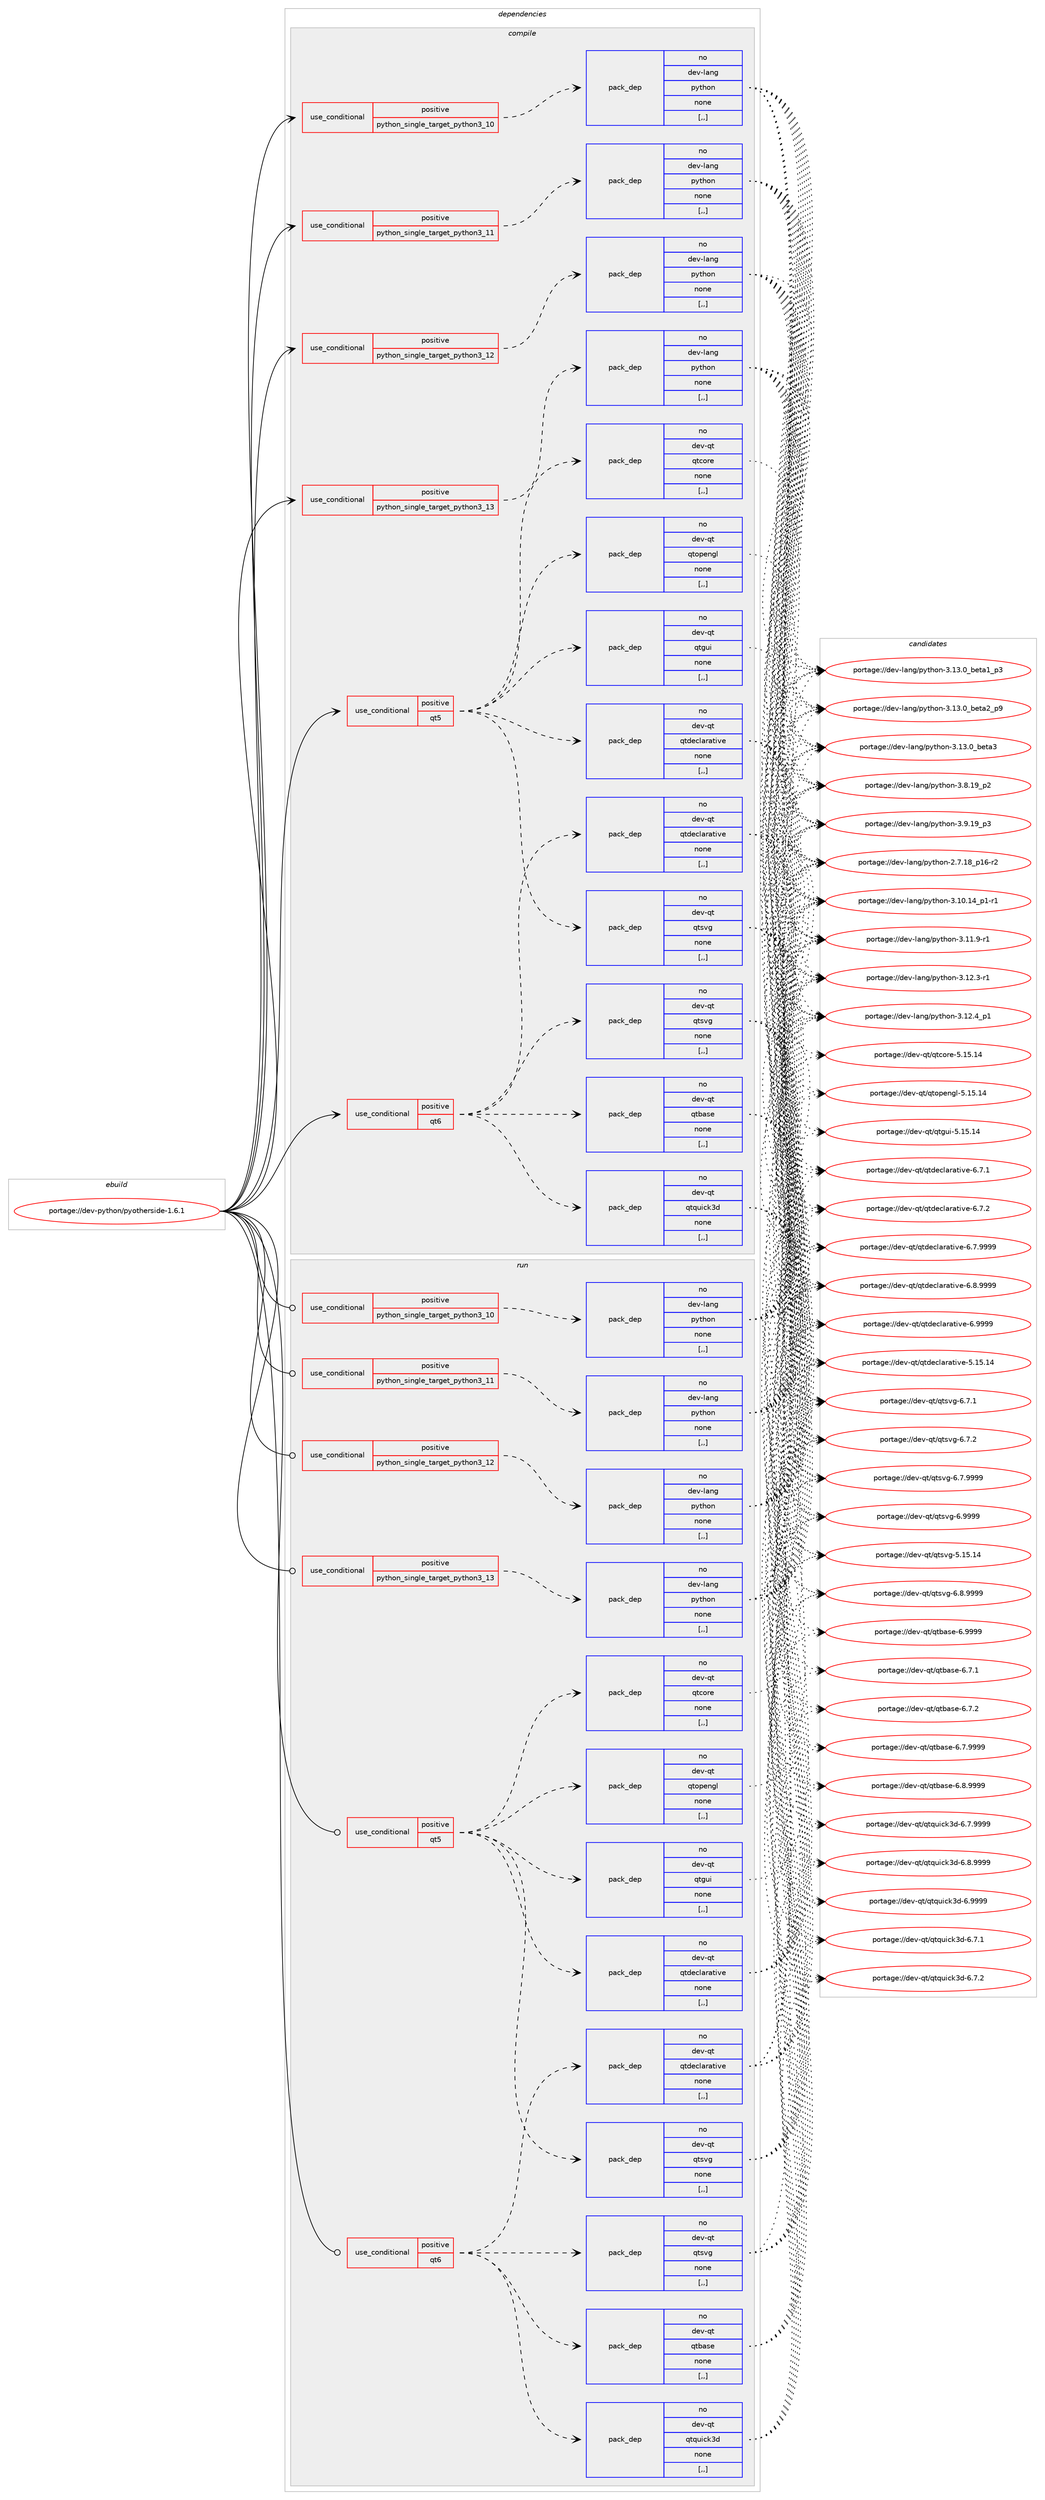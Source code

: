 digraph prolog {

# *************
# Graph options
# *************

newrank=true;
concentrate=true;
compound=true;
graph [rankdir=LR,fontname=Helvetica,fontsize=10,ranksep=1.5];#, ranksep=2.5, nodesep=0.2];
edge  [arrowhead=vee];
node  [fontname=Helvetica,fontsize=10];

# **********
# The ebuild
# **********

subgraph cluster_leftcol {
color=gray;
rank=same;
label=<<i>ebuild</i>>;
id [label="portage://dev-python/pyotherside-1.6.1", color=red, width=4, href="../dev-python/pyotherside-1.6.1.svg"];
}

# ****************
# The dependencies
# ****************

subgraph cluster_midcol {
color=gray;
label=<<i>dependencies</i>>;
subgraph cluster_compile {
fillcolor="#eeeeee";
style=filled;
label=<<i>compile</i>>;
subgraph cond36116 {
dependency153622 [label=<<TABLE BORDER="0" CELLBORDER="1" CELLSPACING="0" CELLPADDING="4"><TR><TD ROWSPAN="3" CELLPADDING="10">use_conditional</TD></TR><TR><TD>positive</TD></TR><TR><TD>python_single_target_python3_10</TD></TR></TABLE>>, shape=none, color=red];
subgraph pack116285 {
dependency153623 [label=<<TABLE BORDER="0" CELLBORDER="1" CELLSPACING="0" CELLPADDING="4" WIDTH="220"><TR><TD ROWSPAN="6" CELLPADDING="30">pack_dep</TD></TR><TR><TD WIDTH="110">no</TD></TR><TR><TD>dev-lang</TD></TR><TR><TD>python</TD></TR><TR><TD>none</TD></TR><TR><TD>[,,]</TD></TR></TABLE>>, shape=none, color=blue];
}
dependency153622:e -> dependency153623:w [weight=20,style="dashed",arrowhead="vee"];
}
id:e -> dependency153622:w [weight=20,style="solid",arrowhead="vee"];
subgraph cond36117 {
dependency153624 [label=<<TABLE BORDER="0" CELLBORDER="1" CELLSPACING="0" CELLPADDING="4"><TR><TD ROWSPAN="3" CELLPADDING="10">use_conditional</TD></TR><TR><TD>positive</TD></TR><TR><TD>python_single_target_python3_11</TD></TR></TABLE>>, shape=none, color=red];
subgraph pack116286 {
dependency153625 [label=<<TABLE BORDER="0" CELLBORDER="1" CELLSPACING="0" CELLPADDING="4" WIDTH="220"><TR><TD ROWSPAN="6" CELLPADDING="30">pack_dep</TD></TR><TR><TD WIDTH="110">no</TD></TR><TR><TD>dev-lang</TD></TR><TR><TD>python</TD></TR><TR><TD>none</TD></TR><TR><TD>[,,]</TD></TR></TABLE>>, shape=none, color=blue];
}
dependency153624:e -> dependency153625:w [weight=20,style="dashed",arrowhead="vee"];
}
id:e -> dependency153624:w [weight=20,style="solid",arrowhead="vee"];
subgraph cond36118 {
dependency153626 [label=<<TABLE BORDER="0" CELLBORDER="1" CELLSPACING="0" CELLPADDING="4"><TR><TD ROWSPAN="3" CELLPADDING="10">use_conditional</TD></TR><TR><TD>positive</TD></TR><TR><TD>python_single_target_python3_12</TD></TR></TABLE>>, shape=none, color=red];
subgraph pack116287 {
dependency153627 [label=<<TABLE BORDER="0" CELLBORDER="1" CELLSPACING="0" CELLPADDING="4" WIDTH="220"><TR><TD ROWSPAN="6" CELLPADDING="30">pack_dep</TD></TR><TR><TD WIDTH="110">no</TD></TR><TR><TD>dev-lang</TD></TR><TR><TD>python</TD></TR><TR><TD>none</TD></TR><TR><TD>[,,]</TD></TR></TABLE>>, shape=none, color=blue];
}
dependency153626:e -> dependency153627:w [weight=20,style="dashed",arrowhead="vee"];
}
id:e -> dependency153626:w [weight=20,style="solid",arrowhead="vee"];
subgraph cond36119 {
dependency153628 [label=<<TABLE BORDER="0" CELLBORDER="1" CELLSPACING="0" CELLPADDING="4"><TR><TD ROWSPAN="3" CELLPADDING="10">use_conditional</TD></TR><TR><TD>positive</TD></TR><TR><TD>python_single_target_python3_13</TD></TR></TABLE>>, shape=none, color=red];
subgraph pack116288 {
dependency153629 [label=<<TABLE BORDER="0" CELLBORDER="1" CELLSPACING="0" CELLPADDING="4" WIDTH="220"><TR><TD ROWSPAN="6" CELLPADDING="30">pack_dep</TD></TR><TR><TD WIDTH="110">no</TD></TR><TR><TD>dev-lang</TD></TR><TR><TD>python</TD></TR><TR><TD>none</TD></TR><TR><TD>[,,]</TD></TR></TABLE>>, shape=none, color=blue];
}
dependency153628:e -> dependency153629:w [weight=20,style="dashed",arrowhead="vee"];
}
id:e -> dependency153628:w [weight=20,style="solid",arrowhead="vee"];
subgraph cond36120 {
dependency153630 [label=<<TABLE BORDER="0" CELLBORDER="1" CELLSPACING="0" CELLPADDING="4"><TR><TD ROWSPAN="3" CELLPADDING="10">use_conditional</TD></TR><TR><TD>positive</TD></TR><TR><TD>qt5</TD></TR></TABLE>>, shape=none, color=red];
subgraph pack116289 {
dependency153631 [label=<<TABLE BORDER="0" CELLBORDER="1" CELLSPACING="0" CELLPADDING="4" WIDTH="220"><TR><TD ROWSPAN="6" CELLPADDING="30">pack_dep</TD></TR><TR><TD WIDTH="110">no</TD></TR><TR><TD>dev-qt</TD></TR><TR><TD>qtcore</TD></TR><TR><TD>none</TD></TR><TR><TD>[,,]</TD></TR></TABLE>>, shape=none, color=blue];
}
dependency153630:e -> dependency153631:w [weight=20,style="dashed",arrowhead="vee"];
subgraph pack116290 {
dependency153632 [label=<<TABLE BORDER="0" CELLBORDER="1" CELLSPACING="0" CELLPADDING="4" WIDTH="220"><TR><TD ROWSPAN="6" CELLPADDING="30">pack_dep</TD></TR><TR><TD WIDTH="110">no</TD></TR><TR><TD>dev-qt</TD></TR><TR><TD>qtdeclarative</TD></TR><TR><TD>none</TD></TR><TR><TD>[,,]</TD></TR></TABLE>>, shape=none, color=blue];
}
dependency153630:e -> dependency153632:w [weight=20,style="dashed",arrowhead="vee"];
subgraph pack116291 {
dependency153633 [label=<<TABLE BORDER="0" CELLBORDER="1" CELLSPACING="0" CELLPADDING="4" WIDTH="220"><TR><TD ROWSPAN="6" CELLPADDING="30">pack_dep</TD></TR><TR><TD WIDTH="110">no</TD></TR><TR><TD>dev-qt</TD></TR><TR><TD>qtgui</TD></TR><TR><TD>none</TD></TR><TR><TD>[,,]</TD></TR></TABLE>>, shape=none, color=blue];
}
dependency153630:e -> dependency153633:w [weight=20,style="dashed",arrowhead="vee"];
subgraph pack116292 {
dependency153634 [label=<<TABLE BORDER="0" CELLBORDER="1" CELLSPACING="0" CELLPADDING="4" WIDTH="220"><TR><TD ROWSPAN="6" CELLPADDING="30">pack_dep</TD></TR><TR><TD WIDTH="110">no</TD></TR><TR><TD>dev-qt</TD></TR><TR><TD>qtopengl</TD></TR><TR><TD>none</TD></TR><TR><TD>[,,]</TD></TR></TABLE>>, shape=none, color=blue];
}
dependency153630:e -> dependency153634:w [weight=20,style="dashed",arrowhead="vee"];
subgraph pack116293 {
dependency153635 [label=<<TABLE BORDER="0" CELLBORDER="1" CELLSPACING="0" CELLPADDING="4" WIDTH="220"><TR><TD ROWSPAN="6" CELLPADDING="30">pack_dep</TD></TR><TR><TD WIDTH="110">no</TD></TR><TR><TD>dev-qt</TD></TR><TR><TD>qtsvg</TD></TR><TR><TD>none</TD></TR><TR><TD>[,,]</TD></TR></TABLE>>, shape=none, color=blue];
}
dependency153630:e -> dependency153635:w [weight=20,style="dashed",arrowhead="vee"];
}
id:e -> dependency153630:w [weight=20,style="solid",arrowhead="vee"];
subgraph cond36121 {
dependency153636 [label=<<TABLE BORDER="0" CELLBORDER="1" CELLSPACING="0" CELLPADDING="4"><TR><TD ROWSPAN="3" CELLPADDING="10">use_conditional</TD></TR><TR><TD>positive</TD></TR><TR><TD>qt6</TD></TR></TABLE>>, shape=none, color=red];
subgraph pack116294 {
dependency153637 [label=<<TABLE BORDER="0" CELLBORDER="1" CELLSPACING="0" CELLPADDING="4" WIDTH="220"><TR><TD ROWSPAN="6" CELLPADDING="30">pack_dep</TD></TR><TR><TD WIDTH="110">no</TD></TR><TR><TD>dev-qt</TD></TR><TR><TD>qtbase</TD></TR><TR><TD>none</TD></TR><TR><TD>[,,]</TD></TR></TABLE>>, shape=none, color=blue];
}
dependency153636:e -> dependency153637:w [weight=20,style="dashed",arrowhead="vee"];
subgraph pack116295 {
dependency153638 [label=<<TABLE BORDER="0" CELLBORDER="1" CELLSPACING="0" CELLPADDING="4" WIDTH="220"><TR><TD ROWSPAN="6" CELLPADDING="30">pack_dep</TD></TR><TR><TD WIDTH="110">no</TD></TR><TR><TD>dev-qt</TD></TR><TR><TD>qtdeclarative</TD></TR><TR><TD>none</TD></TR><TR><TD>[,,]</TD></TR></TABLE>>, shape=none, color=blue];
}
dependency153636:e -> dependency153638:w [weight=20,style="dashed",arrowhead="vee"];
subgraph pack116296 {
dependency153639 [label=<<TABLE BORDER="0" CELLBORDER="1" CELLSPACING="0" CELLPADDING="4" WIDTH="220"><TR><TD ROWSPAN="6" CELLPADDING="30">pack_dep</TD></TR><TR><TD WIDTH="110">no</TD></TR><TR><TD>dev-qt</TD></TR><TR><TD>qtquick3d</TD></TR><TR><TD>none</TD></TR><TR><TD>[,,]</TD></TR></TABLE>>, shape=none, color=blue];
}
dependency153636:e -> dependency153639:w [weight=20,style="dashed",arrowhead="vee"];
subgraph pack116297 {
dependency153640 [label=<<TABLE BORDER="0" CELLBORDER="1" CELLSPACING="0" CELLPADDING="4" WIDTH="220"><TR><TD ROWSPAN="6" CELLPADDING="30">pack_dep</TD></TR><TR><TD WIDTH="110">no</TD></TR><TR><TD>dev-qt</TD></TR><TR><TD>qtsvg</TD></TR><TR><TD>none</TD></TR><TR><TD>[,,]</TD></TR></TABLE>>, shape=none, color=blue];
}
dependency153636:e -> dependency153640:w [weight=20,style="dashed",arrowhead="vee"];
}
id:e -> dependency153636:w [weight=20,style="solid",arrowhead="vee"];
}
subgraph cluster_compileandrun {
fillcolor="#eeeeee";
style=filled;
label=<<i>compile and run</i>>;
}
subgraph cluster_run {
fillcolor="#eeeeee";
style=filled;
label=<<i>run</i>>;
subgraph cond36122 {
dependency153641 [label=<<TABLE BORDER="0" CELLBORDER="1" CELLSPACING="0" CELLPADDING="4"><TR><TD ROWSPAN="3" CELLPADDING="10">use_conditional</TD></TR><TR><TD>positive</TD></TR><TR><TD>python_single_target_python3_10</TD></TR></TABLE>>, shape=none, color=red];
subgraph pack116298 {
dependency153642 [label=<<TABLE BORDER="0" CELLBORDER="1" CELLSPACING="0" CELLPADDING="4" WIDTH="220"><TR><TD ROWSPAN="6" CELLPADDING="30">pack_dep</TD></TR><TR><TD WIDTH="110">no</TD></TR><TR><TD>dev-lang</TD></TR><TR><TD>python</TD></TR><TR><TD>none</TD></TR><TR><TD>[,,]</TD></TR></TABLE>>, shape=none, color=blue];
}
dependency153641:e -> dependency153642:w [weight=20,style="dashed",arrowhead="vee"];
}
id:e -> dependency153641:w [weight=20,style="solid",arrowhead="odot"];
subgraph cond36123 {
dependency153643 [label=<<TABLE BORDER="0" CELLBORDER="1" CELLSPACING="0" CELLPADDING="4"><TR><TD ROWSPAN="3" CELLPADDING="10">use_conditional</TD></TR><TR><TD>positive</TD></TR><TR><TD>python_single_target_python3_11</TD></TR></TABLE>>, shape=none, color=red];
subgraph pack116299 {
dependency153644 [label=<<TABLE BORDER="0" CELLBORDER="1" CELLSPACING="0" CELLPADDING="4" WIDTH="220"><TR><TD ROWSPAN="6" CELLPADDING="30">pack_dep</TD></TR><TR><TD WIDTH="110">no</TD></TR><TR><TD>dev-lang</TD></TR><TR><TD>python</TD></TR><TR><TD>none</TD></TR><TR><TD>[,,]</TD></TR></TABLE>>, shape=none, color=blue];
}
dependency153643:e -> dependency153644:w [weight=20,style="dashed",arrowhead="vee"];
}
id:e -> dependency153643:w [weight=20,style="solid",arrowhead="odot"];
subgraph cond36124 {
dependency153645 [label=<<TABLE BORDER="0" CELLBORDER="1" CELLSPACING="0" CELLPADDING="4"><TR><TD ROWSPAN="3" CELLPADDING="10">use_conditional</TD></TR><TR><TD>positive</TD></TR><TR><TD>python_single_target_python3_12</TD></TR></TABLE>>, shape=none, color=red];
subgraph pack116300 {
dependency153646 [label=<<TABLE BORDER="0" CELLBORDER="1" CELLSPACING="0" CELLPADDING="4" WIDTH="220"><TR><TD ROWSPAN="6" CELLPADDING="30">pack_dep</TD></TR><TR><TD WIDTH="110">no</TD></TR><TR><TD>dev-lang</TD></TR><TR><TD>python</TD></TR><TR><TD>none</TD></TR><TR><TD>[,,]</TD></TR></TABLE>>, shape=none, color=blue];
}
dependency153645:e -> dependency153646:w [weight=20,style="dashed",arrowhead="vee"];
}
id:e -> dependency153645:w [weight=20,style="solid",arrowhead="odot"];
subgraph cond36125 {
dependency153647 [label=<<TABLE BORDER="0" CELLBORDER="1" CELLSPACING="0" CELLPADDING="4"><TR><TD ROWSPAN="3" CELLPADDING="10">use_conditional</TD></TR><TR><TD>positive</TD></TR><TR><TD>python_single_target_python3_13</TD></TR></TABLE>>, shape=none, color=red];
subgraph pack116301 {
dependency153648 [label=<<TABLE BORDER="0" CELLBORDER="1" CELLSPACING="0" CELLPADDING="4" WIDTH="220"><TR><TD ROWSPAN="6" CELLPADDING="30">pack_dep</TD></TR><TR><TD WIDTH="110">no</TD></TR><TR><TD>dev-lang</TD></TR><TR><TD>python</TD></TR><TR><TD>none</TD></TR><TR><TD>[,,]</TD></TR></TABLE>>, shape=none, color=blue];
}
dependency153647:e -> dependency153648:w [weight=20,style="dashed",arrowhead="vee"];
}
id:e -> dependency153647:w [weight=20,style="solid",arrowhead="odot"];
subgraph cond36126 {
dependency153649 [label=<<TABLE BORDER="0" CELLBORDER="1" CELLSPACING="0" CELLPADDING="4"><TR><TD ROWSPAN="3" CELLPADDING="10">use_conditional</TD></TR><TR><TD>positive</TD></TR><TR><TD>qt5</TD></TR></TABLE>>, shape=none, color=red];
subgraph pack116302 {
dependency153650 [label=<<TABLE BORDER="0" CELLBORDER="1" CELLSPACING="0" CELLPADDING="4" WIDTH="220"><TR><TD ROWSPAN="6" CELLPADDING="30">pack_dep</TD></TR><TR><TD WIDTH="110">no</TD></TR><TR><TD>dev-qt</TD></TR><TR><TD>qtcore</TD></TR><TR><TD>none</TD></TR><TR><TD>[,,]</TD></TR></TABLE>>, shape=none, color=blue];
}
dependency153649:e -> dependency153650:w [weight=20,style="dashed",arrowhead="vee"];
subgraph pack116303 {
dependency153651 [label=<<TABLE BORDER="0" CELLBORDER="1" CELLSPACING="0" CELLPADDING="4" WIDTH="220"><TR><TD ROWSPAN="6" CELLPADDING="30">pack_dep</TD></TR><TR><TD WIDTH="110">no</TD></TR><TR><TD>dev-qt</TD></TR><TR><TD>qtdeclarative</TD></TR><TR><TD>none</TD></TR><TR><TD>[,,]</TD></TR></TABLE>>, shape=none, color=blue];
}
dependency153649:e -> dependency153651:w [weight=20,style="dashed",arrowhead="vee"];
subgraph pack116304 {
dependency153652 [label=<<TABLE BORDER="0" CELLBORDER="1" CELLSPACING="0" CELLPADDING="4" WIDTH="220"><TR><TD ROWSPAN="6" CELLPADDING="30">pack_dep</TD></TR><TR><TD WIDTH="110">no</TD></TR><TR><TD>dev-qt</TD></TR><TR><TD>qtgui</TD></TR><TR><TD>none</TD></TR><TR><TD>[,,]</TD></TR></TABLE>>, shape=none, color=blue];
}
dependency153649:e -> dependency153652:w [weight=20,style="dashed",arrowhead="vee"];
subgraph pack116305 {
dependency153653 [label=<<TABLE BORDER="0" CELLBORDER="1" CELLSPACING="0" CELLPADDING="4" WIDTH="220"><TR><TD ROWSPAN="6" CELLPADDING="30">pack_dep</TD></TR><TR><TD WIDTH="110">no</TD></TR><TR><TD>dev-qt</TD></TR><TR><TD>qtopengl</TD></TR><TR><TD>none</TD></TR><TR><TD>[,,]</TD></TR></TABLE>>, shape=none, color=blue];
}
dependency153649:e -> dependency153653:w [weight=20,style="dashed",arrowhead="vee"];
subgraph pack116306 {
dependency153654 [label=<<TABLE BORDER="0" CELLBORDER="1" CELLSPACING="0" CELLPADDING="4" WIDTH="220"><TR><TD ROWSPAN="6" CELLPADDING="30">pack_dep</TD></TR><TR><TD WIDTH="110">no</TD></TR><TR><TD>dev-qt</TD></TR><TR><TD>qtsvg</TD></TR><TR><TD>none</TD></TR><TR><TD>[,,]</TD></TR></TABLE>>, shape=none, color=blue];
}
dependency153649:e -> dependency153654:w [weight=20,style="dashed",arrowhead="vee"];
}
id:e -> dependency153649:w [weight=20,style="solid",arrowhead="odot"];
subgraph cond36127 {
dependency153655 [label=<<TABLE BORDER="0" CELLBORDER="1" CELLSPACING="0" CELLPADDING="4"><TR><TD ROWSPAN="3" CELLPADDING="10">use_conditional</TD></TR><TR><TD>positive</TD></TR><TR><TD>qt6</TD></TR></TABLE>>, shape=none, color=red];
subgraph pack116307 {
dependency153656 [label=<<TABLE BORDER="0" CELLBORDER="1" CELLSPACING="0" CELLPADDING="4" WIDTH="220"><TR><TD ROWSPAN="6" CELLPADDING="30">pack_dep</TD></TR><TR><TD WIDTH="110">no</TD></TR><TR><TD>dev-qt</TD></TR><TR><TD>qtbase</TD></TR><TR><TD>none</TD></TR><TR><TD>[,,]</TD></TR></TABLE>>, shape=none, color=blue];
}
dependency153655:e -> dependency153656:w [weight=20,style="dashed",arrowhead="vee"];
subgraph pack116308 {
dependency153657 [label=<<TABLE BORDER="0" CELLBORDER="1" CELLSPACING="0" CELLPADDING="4" WIDTH="220"><TR><TD ROWSPAN="6" CELLPADDING="30">pack_dep</TD></TR><TR><TD WIDTH="110">no</TD></TR><TR><TD>dev-qt</TD></TR><TR><TD>qtdeclarative</TD></TR><TR><TD>none</TD></TR><TR><TD>[,,]</TD></TR></TABLE>>, shape=none, color=blue];
}
dependency153655:e -> dependency153657:w [weight=20,style="dashed",arrowhead="vee"];
subgraph pack116309 {
dependency153658 [label=<<TABLE BORDER="0" CELLBORDER="1" CELLSPACING="0" CELLPADDING="4" WIDTH="220"><TR><TD ROWSPAN="6" CELLPADDING="30">pack_dep</TD></TR><TR><TD WIDTH="110">no</TD></TR><TR><TD>dev-qt</TD></TR><TR><TD>qtquick3d</TD></TR><TR><TD>none</TD></TR><TR><TD>[,,]</TD></TR></TABLE>>, shape=none, color=blue];
}
dependency153655:e -> dependency153658:w [weight=20,style="dashed",arrowhead="vee"];
subgraph pack116310 {
dependency153659 [label=<<TABLE BORDER="0" CELLBORDER="1" CELLSPACING="0" CELLPADDING="4" WIDTH="220"><TR><TD ROWSPAN="6" CELLPADDING="30">pack_dep</TD></TR><TR><TD WIDTH="110">no</TD></TR><TR><TD>dev-qt</TD></TR><TR><TD>qtsvg</TD></TR><TR><TD>none</TD></TR><TR><TD>[,,]</TD></TR></TABLE>>, shape=none, color=blue];
}
dependency153655:e -> dependency153659:w [weight=20,style="dashed",arrowhead="vee"];
}
id:e -> dependency153655:w [weight=20,style="solid",arrowhead="odot"];
}
}

# **************
# The candidates
# **************

subgraph cluster_choices {
rank=same;
color=gray;
label=<<i>candidates</i>>;

subgraph choice116285 {
color=black;
nodesep=1;
choice100101118451089711010347112121116104111110455046554649569511249544511450 [label="portage://dev-lang/python-2.7.18_p16-r2", color=red, width=4,href="../dev-lang/python-2.7.18_p16-r2.svg"];
choice100101118451089711010347112121116104111110455146494846495295112494511449 [label="portage://dev-lang/python-3.10.14_p1-r1", color=red, width=4,href="../dev-lang/python-3.10.14_p1-r1.svg"];
choice100101118451089711010347112121116104111110455146494946574511449 [label="portage://dev-lang/python-3.11.9-r1", color=red, width=4,href="../dev-lang/python-3.11.9-r1.svg"];
choice100101118451089711010347112121116104111110455146495046514511449 [label="portage://dev-lang/python-3.12.3-r1", color=red, width=4,href="../dev-lang/python-3.12.3-r1.svg"];
choice100101118451089711010347112121116104111110455146495046529511249 [label="portage://dev-lang/python-3.12.4_p1", color=red, width=4,href="../dev-lang/python-3.12.4_p1.svg"];
choice10010111845108971101034711212111610411111045514649514648959810111697499511251 [label="portage://dev-lang/python-3.13.0_beta1_p3", color=red, width=4,href="../dev-lang/python-3.13.0_beta1_p3.svg"];
choice10010111845108971101034711212111610411111045514649514648959810111697509511257 [label="portage://dev-lang/python-3.13.0_beta2_p9", color=red, width=4,href="../dev-lang/python-3.13.0_beta2_p9.svg"];
choice1001011184510897110103471121211161041111104551464951464895981011169751 [label="portage://dev-lang/python-3.13.0_beta3", color=red, width=4,href="../dev-lang/python-3.13.0_beta3.svg"];
choice100101118451089711010347112121116104111110455146564649579511250 [label="portage://dev-lang/python-3.8.19_p2", color=red, width=4,href="../dev-lang/python-3.8.19_p2.svg"];
choice100101118451089711010347112121116104111110455146574649579511251 [label="portage://dev-lang/python-3.9.19_p3", color=red, width=4,href="../dev-lang/python-3.9.19_p3.svg"];
dependency153623:e -> choice100101118451089711010347112121116104111110455046554649569511249544511450:w [style=dotted,weight="100"];
dependency153623:e -> choice100101118451089711010347112121116104111110455146494846495295112494511449:w [style=dotted,weight="100"];
dependency153623:e -> choice100101118451089711010347112121116104111110455146494946574511449:w [style=dotted,weight="100"];
dependency153623:e -> choice100101118451089711010347112121116104111110455146495046514511449:w [style=dotted,weight="100"];
dependency153623:e -> choice100101118451089711010347112121116104111110455146495046529511249:w [style=dotted,weight="100"];
dependency153623:e -> choice10010111845108971101034711212111610411111045514649514648959810111697499511251:w [style=dotted,weight="100"];
dependency153623:e -> choice10010111845108971101034711212111610411111045514649514648959810111697509511257:w [style=dotted,weight="100"];
dependency153623:e -> choice1001011184510897110103471121211161041111104551464951464895981011169751:w [style=dotted,weight="100"];
dependency153623:e -> choice100101118451089711010347112121116104111110455146564649579511250:w [style=dotted,weight="100"];
dependency153623:e -> choice100101118451089711010347112121116104111110455146574649579511251:w [style=dotted,weight="100"];
}
subgraph choice116286 {
color=black;
nodesep=1;
choice100101118451089711010347112121116104111110455046554649569511249544511450 [label="portage://dev-lang/python-2.7.18_p16-r2", color=red, width=4,href="../dev-lang/python-2.7.18_p16-r2.svg"];
choice100101118451089711010347112121116104111110455146494846495295112494511449 [label="portage://dev-lang/python-3.10.14_p1-r1", color=red, width=4,href="../dev-lang/python-3.10.14_p1-r1.svg"];
choice100101118451089711010347112121116104111110455146494946574511449 [label="portage://dev-lang/python-3.11.9-r1", color=red, width=4,href="../dev-lang/python-3.11.9-r1.svg"];
choice100101118451089711010347112121116104111110455146495046514511449 [label="portage://dev-lang/python-3.12.3-r1", color=red, width=4,href="../dev-lang/python-3.12.3-r1.svg"];
choice100101118451089711010347112121116104111110455146495046529511249 [label="portage://dev-lang/python-3.12.4_p1", color=red, width=4,href="../dev-lang/python-3.12.4_p1.svg"];
choice10010111845108971101034711212111610411111045514649514648959810111697499511251 [label="portage://dev-lang/python-3.13.0_beta1_p3", color=red, width=4,href="../dev-lang/python-3.13.0_beta1_p3.svg"];
choice10010111845108971101034711212111610411111045514649514648959810111697509511257 [label="portage://dev-lang/python-3.13.0_beta2_p9", color=red, width=4,href="../dev-lang/python-3.13.0_beta2_p9.svg"];
choice1001011184510897110103471121211161041111104551464951464895981011169751 [label="portage://dev-lang/python-3.13.0_beta3", color=red, width=4,href="../dev-lang/python-3.13.0_beta3.svg"];
choice100101118451089711010347112121116104111110455146564649579511250 [label="portage://dev-lang/python-3.8.19_p2", color=red, width=4,href="../dev-lang/python-3.8.19_p2.svg"];
choice100101118451089711010347112121116104111110455146574649579511251 [label="portage://dev-lang/python-3.9.19_p3", color=red, width=4,href="../dev-lang/python-3.9.19_p3.svg"];
dependency153625:e -> choice100101118451089711010347112121116104111110455046554649569511249544511450:w [style=dotted,weight="100"];
dependency153625:e -> choice100101118451089711010347112121116104111110455146494846495295112494511449:w [style=dotted,weight="100"];
dependency153625:e -> choice100101118451089711010347112121116104111110455146494946574511449:w [style=dotted,weight="100"];
dependency153625:e -> choice100101118451089711010347112121116104111110455146495046514511449:w [style=dotted,weight="100"];
dependency153625:e -> choice100101118451089711010347112121116104111110455146495046529511249:w [style=dotted,weight="100"];
dependency153625:e -> choice10010111845108971101034711212111610411111045514649514648959810111697499511251:w [style=dotted,weight="100"];
dependency153625:e -> choice10010111845108971101034711212111610411111045514649514648959810111697509511257:w [style=dotted,weight="100"];
dependency153625:e -> choice1001011184510897110103471121211161041111104551464951464895981011169751:w [style=dotted,weight="100"];
dependency153625:e -> choice100101118451089711010347112121116104111110455146564649579511250:w [style=dotted,weight="100"];
dependency153625:e -> choice100101118451089711010347112121116104111110455146574649579511251:w [style=dotted,weight="100"];
}
subgraph choice116287 {
color=black;
nodesep=1;
choice100101118451089711010347112121116104111110455046554649569511249544511450 [label="portage://dev-lang/python-2.7.18_p16-r2", color=red, width=4,href="../dev-lang/python-2.7.18_p16-r2.svg"];
choice100101118451089711010347112121116104111110455146494846495295112494511449 [label="portage://dev-lang/python-3.10.14_p1-r1", color=red, width=4,href="../dev-lang/python-3.10.14_p1-r1.svg"];
choice100101118451089711010347112121116104111110455146494946574511449 [label="portage://dev-lang/python-3.11.9-r1", color=red, width=4,href="../dev-lang/python-3.11.9-r1.svg"];
choice100101118451089711010347112121116104111110455146495046514511449 [label="portage://dev-lang/python-3.12.3-r1", color=red, width=4,href="../dev-lang/python-3.12.3-r1.svg"];
choice100101118451089711010347112121116104111110455146495046529511249 [label="portage://dev-lang/python-3.12.4_p1", color=red, width=4,href="../dev-lang/python-3.12.4_p1.svg"];
choice10010111845108971101034711212111610411111045514649514648959810111697499511251 [label="portage://dev-lang/python-3.13.0_beta1_p3", color=red, width=4,href="../dev-lang/python-3.13.0_beta1_p3.svg"];
choice10010111845108971101034711212111610411111045514649514648959810111697509511257 [label="portage://dev-lang/python-3.13.0_beta2_p9", color=red, width=4,href="../dev-lang/python-3.13.0_beta2_p9.svg"];
choice1001011184510897110103471121211161041111104551464951464895981011169751 [label="portage://dev-lang/python-3.13.0_beta3", color=red, width=4,href="../dev-lang/python-3.13.0_beta3.svg"];
choice100101118451089711010347112121116104111110455146564649579511250 [label="portage://dev-lang/python-3.8.19_p2", color=red, width=4,href="../dev-lang/python-3.8.19_p2.svg"];
choice100101118451089711010347112121116104111110455146574649579511251 [label="portage://dev-lang/python-3.9.19_p3", color=red, width=4,href="../dev-lang/python-3.9.19_p3.svg"];
dependency153627:e -> choice100101118451089711010347112121116104111110455046554649569511249544511450:w [style=dotted,weight="100"];
dependency153627:e -> choice100101118451089711010347112121116104111110455146494846495295112494511449:w [style=dotted,weight="100"];
dependency153627:e -> choice100101118451089711010347112121116104111110455146494946574511449:w [style=dotted,weight="100"];
dependency153627:e -> choice100101118451089711010347112121116104111110455146495046514511449:w [style=dotted,weight="100"];
dependency153627:e -> choice100101118451089711010347112121116104111110455146495046529511249:w [style=dotted,weight="100"];
dependency153627:e -> choice10010111845108971101034711212111610411111045514649514648959810111697499511251:w [style=dotted,weight="100"];
dependency153627:e -> choice10010111845108971101034711212111610411111045514649514648959810111697509511257:w [style=dotted,weight="100"];
dependency153627:e -> choice1001011184510897110103471121211161041111104551464951464895981011169751:w [style=dotted,weight="100"];
dependency153627:e -> choice100101118451089711010347112121116104111110455146564649579511250:w [style=dotted,weight="100"];
dependency153627:e -> choice100101118451089711010347112121116104111110455146574649579511251:w [style=dotted,weight="100"];
}
subgraph choice116288 {
color=black;
nodesep=1;
choice100101118451089711010347112121116104111110455046554649569511249544511450 [label="portage://dev-lang/python-2.7.18_p16-r2", color=red, width=4,href="../dev-lang/python-2.7.18_p16-r2.svg"];
choice100101118451089711010347112121116104111110455146494846495295112494511449 [label="portage://dev-lang/python-3.10.14_p1-r1", color=red, width=4,href="../dev-lang/python-3.10.14_p1-r1.svg"];
choice100101118451089711010347112121116104111110455146494946574511449 [label="portage://dev-lang/python-3.11.9-r1", color=red, width=4,href="../dev-lang/python-3.11.9-r1.svg"];
choice100101118451089711010347112121116104111110455146495046514511449 [label="portage://dev-lang/python-3.12.3-r1", color=red, width=4,href="../dev-lang/python-3.12.3-r1.svg"];
choice100101118451089711010347112121116104111110455146495046529511249 [label="portage://dev-lang/python-3.12.4_p1", color=red, width=4,href="../dev-lang/python-3.12.4_p1.svg"];
choice10010111845108971101034711212111610411111045514649514648959810111697499511251 [label="portage://dev-lang/python-3.13.0_beta1_p3", color=red, width=4,href="../dev-lang/python-3.13.0_beta1_p3.svg"];
choice10010111845108971101034711212111610411111045514649514648959810111697509511257 [label="portage://dev-lang/python-3.13.0_beta2_p9", color=red, width=4,href="../dev-lang/python-3.13.0_beta2_p9.svg"];
choice1001011184510897110103471121211161041111104551464951464895981011169751 [label="portage://dev-lang/python-3.13.0_beta3", color=red, width=4,href="../dev-lang/python-3.13.0_beta3.svg"];
choice100101118451089711010347112121116104111110455146564649579511250 [label="portage://dev-lang/python-3.8.19_p2", color=red, width=4,href="../dev-lang/python-3.8.19_p2.svg"];
choice100101118451089711010347112121116104111110455146574649579511251 [label="portage://dev-lang/python-3.9.19_p3", color=red, width=4,href="../dev-lang/python-3.9.19_p3.svg"];
dependency153629:e -> choice100101118451089711010347112121116104111110455046554649569511249544511450:w [style=dotted,weight="100"];
dependency153629:e -> choice100101118451089711010347112121116104111110455146494846495295112494511449:w [style=dotted,weight="100"];
dependency153629:e -> choice100101118451089711010347112121116104111110455146494946574511449:w [style=dotted,weight="100"];
dependency153629:e -> choice100101118451089711010347112121116104111110455146495046514511449:w [style=dotted,weight="100"];
dependency153629:e -> choice100101118451089711010347112121116104111110455146495046529511249:w [style=dotted,weight="100"];
dependency153629:e -> choice10010111845108971101034711212111610411111045514649514648959810111697499511251:w [style=dotted,weight="100"];
dependency153629:e -> choice10010111845108971101034711212111610411111045514649514648959810111697509511257:w [style=dotted,weight="100"];
dependency153629:e -> choice1001011184510897110103471121211161041111104551464951464895981011169751:w [style=dotted,weight="100"];
dependency153629:e -> choice100101118451089711010347112121116104111110455146564649579511250:w [style=dotted,weight="100"];
dependency153629:e -> choice100101118451089711010347112121116104111110455146574649579511251:w [style=dotted,weight="100"];
}
subgraph choice116289 {
color=black;
nodesep=1;
choice1001011184511311647113116991111141014553464953464952 [label="portage://dev-qt/qtcore-5.15.14", color=red, width=4,href="../dev-qt/qtcore-5.15.14.svg"];
dependency153631:e -> choice1001011184511311647113116991111141014553464953464952:w [style=dotted,weight="100"];
}
subgraph choice116290 {
color=black;
nodesep=1;
choice10010111845113116471131161001019910897114971161051181014553464953464952 [label="portage://dev-qt/qtdeclarative-5.15.14", color=red, width=4,href="../dev-qt/qtdeclarative-5.15.14.svg"];
choice1001011184511311647113116100101991089711497116105118101455446554649 [label="portage://dev-qt/qtdeclarative-6.7.1", color=red, width=4,href="../dev-qt/qtdeclarative-6.7.1.svg"];
choice1001011184511311647113116100101991089711497116105118101455446554650 [label="portage://dev-qt/qtdeclarative-6.7.2", color=red, width=4,href="../dev-qt/qtdeclarative-6.7.2.svg"];
choice1001011184511311647113116100101991089711497116105118101455446554657575757 [label="portage://dev-qt/qtdeclarative-6.7.9999", color=red, width=4,href="../dev-qt/qtdeclarative-6.7.9999.svg"];
choice1001011184511311647113116100101991089711497116105118101455446564657575757 [label="portage://dev-qt/qtdeclarative-6.8.9999", color=red, width=4,href="../dev-qt/qtdeclarative-6.8.9999.svg"];
choice100101118451131164711311610010199108971149711610511810145544657575757 [label="portage://dev-qt/qtdeclarative-6.9999", color=red, width=4,href="../dev-qt/qtdeclarative-6.9999.svg"];
dependency153632:e -> choice10010111845113116471131161001019910897114971161051181014553464953464952:w [style=dotted,weight="100"];
dependency153632:e -> choice1001011184511311647113116100101991089711497116105118101455446554649:w [style=dotted,weight="100"];
dependency153632:e -> choice1001011184511311647113116100101991089711497116105118101455446554650:w [style=dotted,weight="100"];
dependency153632:e -> choice1001011184511311647113116100101991089711497116105118101455446554657575757:w [style=dotted,weight="100"];
dependency153632:e -> choice1001011184511311647113116100101991089711497116105118101455446564657575757:w [style=dotted,weight="100"];
dependency153632:e -> choice100101118451131164711311610010199108971149711610511810145544657575757:w [style=dotted,weight="100"];
}
subgraph choice116291 {
color=black;
nodesep=1;
choice10010111845113116471131161031171054553464953464952 [label="portage://dev-qt/qtgui-5.15.14", color=red, width=4,href="../dev-qt/qtgui-5.15.14.svg"];
dependency153633:e -> choice10010111845113116471131161031171054553464953464952:w [style=dotted,weight="100"];
}
subgraph choice116292 {
color=black;
nodesep=1;
choice10010111845113116471131161111121011101031084553464953464952 [label="portage://dev-qt/qtopengl-5.15.14", color=red, width=4,href="../dev-qt/qtopengl-5.15.14.svg"];
dependency153634:e -> choice10010111845113116471131161111121011101031084553464953464952:w [style=dotted,weight="100"];
}
subgraph choice116293 {
color=black;
nodesep=1;
choice10010111845113116471131161151181034553464953464952 [label="portage://dev-qt/qtsvg-5.15.14", color=red, width=4,href="../dev-qt/qtsvg-5.15.14.svg"];
choice1001011184511311647113116115118103455446554649 [label="portage://dev-qt/qtsvg-6.7.1", color=red, width=4,href="../dev-qt/qtsvg-6.7.1.svg"];
choice1001011184511311647113116115118103455446554650 [label="portage://dev-qt/qtsvg-6.7.2", color=red, width=4,href="../dev-qt/qtsvg-6.7.2.svg"];
choice1001011184511311647113116115118103455446554657575757 [label="portage://dev-qt/qtsvg-6.7.9999", color=red, width=4,href="../dev-qt/qtsvg-6.7.9999.svg"];
choice1001011184511311647113116115118103455446564657575757 [label="portage://dev-qt/qtsvg-6.8.9999", color=red, width=4,href="../dev-qt/qtsvg-6.8.9999.svg"];
choice100101118451131164711311611511810345544657575757 [label="portage://dev-qt/qtsvg-6.9999", color=red, width=4,href="../dev-qt/qtsvg-6.9999.svg"];
dependency153635:e -> choice10010111845113116471131161151181034553464953464952:w [style=dotted,weight="100"];
dependency153635:e -> choice1001011184511311647113116115118103455446554649:w [style=dotted,weight="100"];
dependency153635:e -> choice1001011184511311647113116115118103455446554650:w [style=dotted,weight="100"];
dependency153635:e -> choice1001011184511311647113116115118103455446554657575757:w [style=dotted,weight="100"];
dependency153635:e -> choice1001011184511311647113116115118103455446564657575757:w [style=dotted,weight="100"];
dependency153635:e -> choice100101118451131164711311611511810345544657575757:w [style=dotted,weight="100"];
}
subgraph choice116294 {
color=black;
nodesep=1;
choice10010111845113116471131169897115101455446554649 [label="portage://dev-qt/qtbase-6.7.1", color=red, width=4,href="../dev-qt/qtbase-6.7.1.svg"];
choice10010111845113116471131169897115101455446554650 [label="portage://dev-qt/qtbase-6.7.2", color=red, width=4,href="../dev-qt/qtbase-6.7.2.svg"];
choice10010111845113116471131169897115101455446554657575757 [label="portage://dev-qt/qtbase-6.7.9999", color=red, width=4,href="../dev-qt/qtbase-6.7.9999.svg"];
choice10010111845113116471131169897115101455446564657575757 [label="portage://dev-qt/qtbase-6.8.9999", color=red, width=4,href="../dev-qt/qtbase-6.8.9999.svg"];
choice1001011184511311647113116989711510145544657575757 [label="portage://dev-qt/qtbase-6.9999", color=red, width=4,href="../dev-qt/qtbase-6.9999.svg"];
dependency153637:e -> choice10010111845113116471131169897115101455446554649:w [style=dotted,weight="100"];
dependency153637:e -> choice10010111845113116471131169897115101455446554650:w [style=dotted,weight="100"];
dependency153637:e -> choice10010111845113116471131169897115101455446554657575757:w [style=dotted,weight="100"];
dependency153637:e -> choice10010111845113116471131169897115101455446564657575757:w [style=dotted,weight="100"];
dependency153637:e -> choice1001011184511311647113116989711510145544657575757:w [style=dotted,weight="100"];
}
subgraph choice116295 {
color=black;
nodesep=1;
choice10010111845113116471131161001019910897114971161051181014553464953464952 [label="portage://dev-qt/qtdeclarative-5.15.14", color=red, width=4,href="../dev-qt/qtdeclarative-5.15.14.svg"];
choice1001011184511311647113116100101991089711497116105118101455446554649 [label="portage://dev-qt/qtdeclarative-6.7.1", color=red, width=4,href="../dev-qt/qtdeclarative-6.7.1.svg"];
choice1001011184511311647113116100101991089711497116105118101455446554650 [label="portage://dev-qt/qtdeclarative-6.7.2", color=red, width=4,href="../dev-qt/qtdeclarative-6.7.2.svg"];
choice1001011184511311647113116100101991089711497116105118101455446554657575757 [label="portage://dev-qt/qtdeclarative-6.7.9999", color=red, width=4,href="../dev-qt/qtdeclarative-6.7.9999.svg"];
choice1001011184511311647113116100101991089711497116105118101455446564657575757 [label="portage://dev-qt/qtdeclarative-6.8.9999", color=red, width=4,href="../dev-qt/qtdeclarative-6.8.9999.svg"];
choice100101118451131164711311610010199108971149711610511810145544657575757 [label="portage://dev-qt/qtdeclarative-6.9999", color=red, width=4,href="../dev-qt/qtdeclarative-6.9999.svg"];
dependency153638:e -> choice10010111845113116471131161001019910897114971161051181014553464953464952:w [style=dotted,weight="100"];
dependency153638:e -> choice1001011184511311647113116100101991089711497116105118101455446554649:w [style=dotted,weight="100"];
dependency153638:e -> choice1001011184511311647113116100101991089711497116105118101455446554650:w [style=dotted,weight="100"];
dependency153638:e -> choice1001011184511311647113116100101991089711497116105118101455446554657575757:w [style=dotted,weight="100"];
dependency153638:e -> choice1001011184511311647113116100101991089711497116105118101455446564657575757:w [style=dotted,weight="100"];
dependency153638:e -> choice100101118451131164711311610010199108971149711610511810145544657575757:w [style=dotted,weight="100"];
}
subgraph choice116296 {
color=black;
nodesep=1;
choice10010111845113116471131161131171059910751100455446554649 [label="portage://dev-qt/qtquick3d-6.7.1", color=red, width=4,href="../dev-qt/qtquick3d-6.7.1.svg"];
choice10010111845113116471131161131171059910751100455446554650 [label="portage://dev-qt/qtquick3d-6.7.2", color=red, width=4,href="../dev-qt/qtquick3d-6.7.2.svg"];
choice10010111845113116471131161131171059910751100455446554657575757 [label="portage://dev-qt/qtquick3d-6.7.9999", color=red, width=4,href="../dev-qt/qtquick3d-6.7.9999.svg"];
choice10010111845113116471131161131171059910751100455446564657575757 [label="portage://dev-qt/qtquick3d-6.8.9999", color=red, width=4,href="../dev-qt/qtquick3d-6.8.9999.svg"];
choice1001011184511311647113116113117105991075110045544657575757 [label="portage://dev-qt/qtquick3d-6.9999", color=red, width=4,href="../dev-qt/qtquick3d-6.9999.svg"];
dependency153639:e -> choice10010111845113116471131161131171059910751100455446554649:w [style=dotted,weight="100"];
dependency153639:e -> choice10010111845113116471131161131171059910751100455446554650:w [style=dotted,weight="100"];
dependency153639:e -> choice10010111845113116471131161131171059910751100455446554657575757:w [style=dotted,weight="100"];
dependency153639:e -> choice10010111845113116471131161131171059910751100455446564657575757:w [style=dotted,weight="100"];
dependency153639:e -> choice1001011184511311647113116113117105991075110045544657575757:w [style=dotted,weight="100"];
}
subgraph choice116297 {
color=black;
nodesep=1;
choice10010111845113116471131161151181034553464953464952 [label="portage://dev-qt/qtsvg-5.15.14", color=red, width=4,href="../dev-qt/qtsvg-5.15.14.svg"];
choice1001011184511311647113116115118103455446554649 [label="portage://dev-qt/qtsvg-6.7.1", color=red, width=4,href="../dev-qt/qtsvg-6.7.1.svg"];
choice1001011184511311647113116115118103455446554650 [label="portage://dev-qt/qtsvg-6.7.2", color=red, width=4,href="../dev-qt/qtsvg-6.7.2.svg"];
choice1001011184511311647113116115118103455446554657575757 [label="portage://dev-qt/qtsvg-6.7.9999", color=red, width=4,href="../dev-qt/qtsvg-6.7.9999.svg"];
choice1001011184511311647113116115118103455446564657575757 [label="portage://dev-qt/qtsvg-6.8.9999", color=red, width=4,href="../dev-qt/qtsvg-6.8.9999.svg"];
choice100101118451131164711311611511810345544657575757 [label="portage://dev-qt/qtsvg-6.9999", color=red, width=4,href="../dev-qt/qtsvg-6.9999.svg"];
dependency153640:e -> choice10010111845113116471131161151181034553464953464952:w [style=dotted,weight="100"];
dependency153640:e -> choice1001011184511311647113116115118103455446554649:w [style=dotted,weight="100"];
dependency153640:e -> choice1001011184511311647113116115118103455446554650:w [style=dotted,weight="100"];
dependency153640:e -> choice1001011184511311647113116115118103455446554657575757:w [style=dotted,weight="100"];
dependency153640:e -> choice1001011184511311647113116115118103455446564657575757:w [style=dotted,weight="100"];
dependency153640:e -> choice100101118451131164711311611511810345544657575757:w [style=dotted,weight="100"];
}
subgraph choice116298 {
color=black;
nodesep=1;
choice100101118451089711010347112121116104111110455046554649569511249544511450 [label="portage://dev-lang/python-2.7.18_p16-r2", color=red, width=4,href="../dev-lang/python-2.7.18_p16-r2.svg"];
choice100101118451089711010347112121116104111110455146494846495295112494511449 [label="portage://dev-lang/python-3.10.14_p1-r1", color=red, width=4,href="../dev-lang/python-3.10.14_p1-r1.svg"];
choice100101118451089711010347112121116104111110455146494946574511449 [label="portage://dev-lang/python-3.11.9-r1", color=red, width=4,href="../dev-lang/python-3.11.9-r1.svg"];
choice100101118451089711010347112121116104111110455146495046514511449 [label="portage://dev-lang/python-3.12.3-r1", color=red, width=4,href="../dev-lang/python-3.12.3-r1.svg"];
choice100101118451089711010347112121116104111110455146495046529511249 [label="portage://dev-lang/python-3.12.4_p1", color=red, width=4,href="../dev-lang/python-3.12.4_p1.svg"];
choice10010111845108971101034711212111610411111045514649514648959810111697499511251 [label="portage://dev-lang/python-3.13.0_beta1_p3", color=red, width=4,href="../dev-lang/python-3.13.0_beta1_p3.svg"];
choice10010111845108971101034711212111610411111045514649514648959810111697509511257 [label="portage://dev-lang/python-3.13.0_beta2_p9", color=red, width=4,href="../dev-lang/python-3.13.0_beta2_p9.svg"];
choice1001011184510897110103471121211161041111104551464951464895981011169751 [label="portage://dev-lang/python-3.13.0_beta3", color=red, width=4,href="../dev-lang/python-3.13.0_beta3.svg"];
choice100101118451089711010347112121116104111110455146564649579511250 [label="portage://dev-lang/python-3.8.19_p2", color=red, width=4,href="../dev-lang/python-3.8.19_p2.svg"];
choice100101118451089711010347112121116104111110455146574649579511251 [label="portage://dev-lang/python-3.9.19_p3", color=red, width=4,href="../dev-lang/python-3.9.19_p3.svg"];
dependency153642:e -> choice100101118451089711010347112121116104111110455046554649569511249544511450:w [style=dotted,weight="100"];
dependency153642:e -> choice100101118451089711010347112121116104111110455146494846495295112494511449:w [style=dotted,weight="100"];
dependency153642:e -> choice100101118451089711010347112121116104111110455146494946574511449:w [style=dotted,weight="100"];
dependency153642:e -> choice100101118451089711010347112121116104111110455146495046514511449:w [style=dotted,weight="100"];
dependency153642:e -> choice100101118451089711010347112121116104111110455146495046529511249:w [style=dotted,weight="100"];
dependency153642:e -> choice10010111845108971101034711212111610411111045514649514648959810111697499511251:w [style=dotted,weight="100"];
dependency153642:e -> choice10010111845108971101034711212111610411111045514649514648959810111697509511257:w [style=dotted,weight="100"];
dependency153642:e -> choice1001011184510897110103471121211161041111104551464951464895981011169751:w [style=dotted,weight="100"];
dependency153642:e -> choice100101118451089711010347112121116104111110455146564649579511250:w [style=dotted,weight="100"];
dependency153642:e -> choice100101118451089711010347112121116104111110455146574649579511251:w [style=dotted,weight="100"];
}
subgraph choice116299 {
color=black;
nodesep=1;
choice100101118451089711010347112121116104111110455046554649569511249544511450 [label="portage://dev-lang/python-2.7.18_p16-r2", color=red, width=4,href="../dev-lang/python-2.7.18_p16-r2.svg"];
choice100101118451089711010347112121116104111110455146494846495295112494511449 [label="portage://dev-lang/python-3.10.14_p1-r1", color=red, width=4,href="../dev-lang/python-3.10.14_p1-r1.svg"];
choice100101118451089711010347112121116104111110455146494946574511449 [label="portage://dev-lang/python-3.11.9-r1", color=red, width=4,href="../dev-lang/python-3.11.9-r1.svg"];
choice100101118451089711010347112121116104111110455146495046514511449 [label="portage://dev-lang/python-3.12.3-r1", color=red, width=4,href="../dev-lang/python-3.12.3-r1.svg"];
choice100101118451089711010347112121116104111110455146495046529511249 [label="portage://dev-lang/python-3.12.4_p1", color=red, width=4,href="../dev-lang/python-3.12.4_p1.svg"];
choice10010111845108971101034711212111610411111045514649514648959810111697499511251 [label="portage://dev-lang/python-3.13.0_beta1_p3", color=red, width=4,href="../dev-lang/python-3.13.0_beta1_p3.svg"];
choice10010111845108971101034711212111610411111045514649514648959810111697509511257 [label="portage://dev-lang/python-3.13.0_beta2_p9", color=red, width=4,href="../dev-lang/python-3.13.0_beta2_p9.svg"];
choice1001011184510897110103471121211161041111104551464951464895981011169751 [label="portage://dev-lang/python-3.13.0_beta3", color=red, width=4,href="../dev-lang/python-3.13.0_beta3.svg"];
choice100101118451089711010347112121116104111110455146564649579511250 [label="portage://dev-lang/python-3.8.19_p2", color=red, width=4,href="../dev-lang/python-3.8.19_p2.svg"];
choice100101118451089711010347112121116104111110455146574649579511251 [label="portage://dev-lang/python-3.9.19_p3", color=red, width=4,href="../dev-lang/python-3.9.19_p3.svg"];
dependency153644:e -> choice100101118451089711010347112121116104111110455046554649569511249544511450:w [style=dotted,weight="100"];
dependency153644:e -> choice100101118451089711010347112121116104111110455146494846495295112494511449:w [style=dotted,weight="100"];
dependency153644:e -> choice100101118451089711010347112121116104111110455146494946574511449:w [style=dotted,weight="100"];
dependency153644:e -> choice100101118451089711010347112121116104111110455146495046514511449:w [style=dotted,weight="100"];
dependency153644:e -> choice100101118451089711010347112121116104111110455146495046529511249:w [style=dotted,weight="100"];
dependency153644:e -> choice10010111845108971101034711212111610411111045514649514648959810111697499511251:w [style=dotted,weight="100"];
dependency153644:e -> choice10010111845108971101034711212111610411111045514649514648959810111697509511257:w [style=dotted,weight="100"];
dependency153644:e -> choice1001011184510897110103471121211161041111104551464951464895981011169751:w [style=dotted,weight="100"];
dependency153644:e -> choice100101118451089711010347112121116104111110455146564649579511250:w [style=dotted,weight="100"];
dependency153644:e -> choice100101118451089711010347112121116104111110455146574649579511251:w [style=dotted,weight="100"];
}
subgraph choice116300 {
color=black;
nodesep=1;
choice100101118451089711010347112121116104111110455046554649569511249544511450 [label="portage://dev-lang/python-2.7.18_p16-r2", color=red, width=4,href="../dev-lang/python-2.7.18_p16-r2.svg"];
choice100101118451089711010347112121116104111110455146494846495295112494511449 [label="portage://dev-lang/python-3.10.14_p1-r1", color=red, width=4,href="../dev-lang/python-3.10.14_p1-r1.svg"];
choice100101118451089711010347112121116104111110455146494946574511449 [label="portage://dev-lang/python-3.11.9-r1", color=red, width=4,href="../dev-lang/python-3.11.9-r1.svg"];
choice100101118451089711010347112121116104111110455146495046514511449 [label="portage://dev-lang/python-3.12.3-r1", color=red, width=4,href="../dev-lang/python-3.12.3-r1.svg"];
choice100101118451089711010347112121116104111110455146495046529511249 [label="portage://dev-lang/python-3.12.4_p1", color=red, width=4,href="../dev-lang/python-3.12.4_p1.svg"];
choice10010111845108971101034711212111610411111045514649514648959810111697499511251 [label="portage://dev-lang/python-3.13.0_beta1_p3", color=red, width=4,href="../dev-lang/python-3.13.0_beta1_p3.svg"];
choice10010111845108971101034711212111610411111045514649514648959810111697509511257 [label="portage://dev-lang/python-3.13.0_beta2_p9", color=red, width=4,href="../dev-lang/python-3.13.0_beta2_p9.svg"];
choice1001011184510897110103471121211161041111104551464951464895981011169751 [label="portage://dev-lang/python-3.13.0_beta3", color=red, width=4,href="../dev-lang/python-3.13.0_beta3.svg"];
choice100101118451089711010347112121116104111110455146564649579511250 [label="portage://dev-lang/python-3.8.19_p2", color=red, width=4,href="../dev-lang/python-3.8.19_p2.svg"];
choice100101118451089711010347112121116104111110455146574649579511251 [label="portage://dev-lang/python-3.9.19_p3", color=red, width=4,href="../dev-lang/python-3.9.19_p3.svg"];
dependency153646:e -> choice100101118451089711010347112121116104111110455046554649569511249544511450:w [style=dotted,weight="100"];
dependency153646:e -> choice100101118451089711010347112121116104111110455146494846495295112494511449:w [style=dotted,weight="100"];
dependency153646:e -> choice100101118451089711010347112121116104111110455146494946574511449:w [style=dotted,weight="100"];
dependency153646:e -> choice100101118451089711010347112121116104111110455146495046514511449:w [style=dotted,weight="100"];
dependency153646:e -> choice100101118451089711010347112121116104111110455146495046529511249:w [style=dotted,weight="100"];
dependency153646:e -> choice10010111845108971101034711212111610411111045514649514648959810111697499511251:w [style=dotted,weight="100"];
dependency153646:e -> choice10010111845108971101034711212111610411111045514649514648959810111697509511257:w [style=dotted,weight="100"];
dependency153646:e -> choice1001011184510897110103471121211161041111104551464951464895981011169751:w [style=dotted,weight="100"];
dependency153646:e -> choice100101118451089711010347112121116104111110455146564649579511250:w [style=dotted,weight="100"];
dependency153646:e -> choice100101118451089711010347112121116104111110455146574649579511251:w [style=dotted,weight="100"];
}
subgraph choice116301 {
color=black;
nodesep=1;
choice100101118451089711010347112121116104111110455046554649569511249544511450 [label="portage://dev-lang/python-2.7.18_p16-r2", color=red, width=4,href="../dev-lang/python-2.7.18_p16-r2.svg"];
choice100101118451089711010347112121116104111110455146494846495295112494511449 [label="portage://dev-lang/python-3.10.14_p1-r1", color=red, width=4,href="../dev-lang/python-3.10.14_p1-r1.svg"];
choice100101118451089711010347112121116104111110455146494946574511449 [label="portage://dev-lang/python-3.11.9-r1", color=red, width=4,href="../dev-lang/python-3.11.9-r1.svg"];
choice100101118451089711010347112121116104111110455146495046514511449 [label="portage://dev-lang/python-3.12.3-r1", color=red, width=4,href="../dev-lang/python-3.12.3-r1.svg"];
choice100101118451089711010347112121116104111110455146495046529511249 [label="portage://dev-lang/python-3.12.4_p1", color=red, width=4,href="../dev-lang/python-3.12.4_p1.svg"];
choice10010111845108971101034711212111610411111045514649514648959810111697499511251 [label="portage://dev-lang/python-3.13.0_beta1_p3", color=red, width=4,href="../dev-lang/python-3.13.0_beta1_p3.svg"];
choice10010111845108971101034711212111610411111045514649514648959810111697509511257 [label="portage://dev-lang/python-3.13.0_beta2_p9", color=red, width=4,href="../dev-lang/python-3.13.0_beta2_p9.svg"];
choice1001011184510897110103471121211161041111104551464951464895981011169751 [label="portage://dev-lang/python-3.13.0_beta3", color=red, width=4,href="../dev-lang/python-3.13.0_beta3.svg"];
choice100101118451089711010347112121116104111110455146564649579511250 [label="portage://dev-lang/python-3.8.19_p2", color=red, width=4,href="../dev-lang/python-3.8.19_p2.svg"];
choice100101118451089711010347112121116104111110455146574649579511251 [label="portage://dev-lang/python-3.9.19_p3", color=red, width=4,href="../dev-lang/python-3.9.19_p3.svg"];
dependency153648:e -> choice100101118451089711010347112121116104111110455046554649569511249544511450:w [style=dotted,weight="100"];
dependency153648:e -> choice100101118451089711010347112121116104111110455146494846495295112494511449:w [style=dotted,weight="100"];
dependency153648:e -> choice100101118451089711010347112121116104111110455146494946574511449:w [style=dotted,weight="100"];
dependency153648:e -> choice100101118451089711010347112121116104111110455146495046514511449:w [style=dotted,weight="100"];
dependency153648:e -> choice100101118451089711010347112121116104111110455146495046529511249:w [style=dotted,weight="100"];
dependency153648:e -> choice10010111845108971101034711212111610411111045514649514648959810111697499511251:w [style=dotted,weight="100"];
dependency153648:e -> choice10010111845108971101034711212111610411111045514649514648959810111697509511257:w [style=dotted,weight="100"];
dependency153648:e -> choice1001011184510897110103471121211161041111104551464951464895981011169751:w [style=dotted,weight="100"];
dependency153648:e -> choice100101118451089711010347112121116104111110455146564649579511250:w [style=dotted,weight="100"];
dependency153648:e -> choice100101118451089711010347112121116104111110455146574649579511251:w [style=dotted,weight="100"];
}
subgraph choice116302 {
color=black;
nodesep=1;
choice1001011184511311647113116991111141014553464953464952 [label="portage://dev-qt/qtcore-5.15.14", color=red, width=4,href="../dev-qt/qtcore-5.15.14.svg"];
dependency153650:e -> choice1001011184511311647113116991111141014553464953464952:w [style=dotted,weight="100"];
}
subgraph choice116303 {
color=black;
nodesep=1;
choice10010111845113116471131161001019910897114971161051181014553464953464952 [label="portage://dev-qt/qtdeclarative-5.15.14", color=red, width=4,href="../dev-qt/qtdeclarative-5.15.14.svg"];
choice1001011184511311647113116100101991089711497116105118101455446554649 [label="portage://dev-qt/qtdeclarative-6.7.1", color=red, width=4,href="../dev-qt/qtdeclarative-6.7.1.svg"];
choice1001011184511311647113116100101991089711497116105118101455446554650 [label="portage://dev-qt/qtdeclarative-6.7.2", color=red, width=4,href="../dev-qt/qtdeclarative-6.7.2.svg"];
choice1001011184511311647113116100101991089711497116105118101455446554657575757 [label="portage://dev-qt/qtdeclarative-6.7.9999", color=red, width=4,href="../dev-qt/qtdeclarative-6.7.9999.svg"];
choice1001011184511311647113116100101991089711497116105118101455446564657575757 [label="portage://dev-qt/qtdeclarative-6.8.9999", color=red, width=4,href="../dev-qt/qtdeclarative-6.8.9999.svg"];
choice100101118451131164711311610010199108971149711610511810145544657575757 [label="portage://dev-qt/qtdeclarative-6.9999", color=red, width=4,href="../dev-qt/qtdeclarative-6.9999.svg"];
dependency153651:e -> choice10010111845113116471131161001019910897114971161051181014553464953464952:w [style=dotted,weight="100"];
dependency153651:e -> choice1001011184511311647113116100101991089711497116105118101455446554649:w [style=dotted,weight="100"];
dependency153651:e -> choice1001011184511311647113116100101991089711497116105118101455446554650:w [style=dotted,weight="100"];
dependency153651:e -> choice1001011184511311647113116100101991089711497116105118101455446554657575757:w [style=dotted,weight="100"];
dependency153651:e -> choice1001011184511311647113116100101991089711497116105118101455446564657575757:w [style=dotted,weight="100"];
dependency153651:e -> choice100101118451131164711311610010199108971149711610511810145544657575757:w [style=dotted,weight="100"];
}
subgraph choice116304 {
color=black;
nodesep=1;
choice10010111845113116471131161031171054553464953464952 [label="portage://dev-qt/qtgui-5.15.14", color=red, width=4,href="../dev-qt/qtgui-5.15.14.svg"];
dependency153652:e -> choice10010111845113116471131161031171054553464953464952:w [style=dotted,weight="100"];
}
subgraph choice116305 {
color=black;
nodesep=1;
choice10010111845113116471131161111121011101031084553464953464952 [label="portage://dev-qt/qtopengl-5.15.14", color=red, width=4,href="../dev-qt/qtopengl-5.15.14.svg"];
dependency153653:e -> choice10010111845113116471131161111121011101031084553464953464952:w [style=dotted,weight="100"];
}
subgraph choice116306 {
color=black;
nodesep=1;
choice10010111845113116471131161151181034553464953464952 [label="portage://dev-qt/qtsvg-5.15.14", color=red, width=4,href="../dev-qt/qtsvg-5.15.14.svg"];
choice1001011184511311647113116115118103455446554649 [label="portage://dev-qt/qtsvg-6.7.1", color=red, width=4,href="../dev-qt/qtsvg-6.7.1.svg"];
choice1001011184511311647113116115118103455446554650 [label="portage://dev-qt/qtsvg-6.7.2", color=red, width=4,href="../dev-qt/qtsvg-6.7.2.svg"];
choice1001011184511311647113116115118103455446554657575757 [label="portage://dev-qt/qtsvg-6.7.9999", color=red, width=4,href="../dev-qt/qtsvg-6.7.9999.svg"];
choice1001011184511311647113116115118103455446564657575757 [label="portage://dev-qt/qtsvg-6.8.9999", color=red, width=4,href="../dev-qt/qtsvg-6.8.9999.svg"];
choice100101118451131164711311611511810345544657575757 [label="portage://dev-qt/qtsvg-6.9999", color=red, width=4,href="../dev-qt/qtsvg-6.9999.svg"];
dependency153654:e -> choice10010111845113116471131161151181034553464953464952:w [style=dotted,weight="100"];
dependency153654:e -> choice1001011184511311647113116115118103455446554649:w [style=dotted,weight="100"];
dependency153654:e -> choice1001011184511311647113116115118103455446554650:w [style=dotted,weight="100"];
dependency153654:e -> choice1001011184511311647113116115118103455446554657575757:w [style=dotted,weight="100"];
dependency153654:e -> choice1001011184511311647113116115118103455446564657575757:w [style=dotted,weight="100"];
dependency153654:e -> choice100101118451131164711311611511810345544657575757:w [style=dotted,weight="100"];
}
subgraph choice116307 {
color=black;
nodesep=1;
choice10010111845113116471131169897115101455446554649 [label="portage://dev-qt/qtbase-6.7.1", color=red, width=4,href="../dev-qt/qtbase-6.7.1.svg"];
choice10010111845113116471131169897115101455446554650 [label="portage://dev-qt/qtbase-6.7.2", color=red, width=4,href="../dev-qt/qtbase-6.7.2.svg"];
choice10010111845113116471131169897115101455446554657575757 [label="portage://dev-qt/qtbase-6.7.9999", color=red, width=4,href="../dev-qt/qtbase-6.7.9999.svg"];
choice10010111845113116471131169897115101455446564657575757 [label="portage://dev-qt/qtbase-6.8.9999", color=red, width=4,href="../dev-qt/qtbase-6.8.9999.svg"];
choice1001011184511311647113116989711510145544657575757 [label="portage://dev-qt/qtbase-6.9999", color=red, width=4,href="../dev-qt/qtbase-6.9999.svg"];
dependency153656:e -> choice10010111845113116471131169897115101455446554649:w [style=dotted,weight="100"];
dependency153656:e -> choice10010111845113116471131169897115101455446554650:w [style=dotted,weight="100"];
dependency153656:e -> choice10010111845113116471131169897115101455446554657575757:w [style=dotted,weight="100"];
dependency153656:e -> choice10010111845113116471131169897115101455446564657575757:w [style=dotted,weight="100"];
dependency153656:e -> choice1001011184511311647113116989711510145544657575757:w [style=dotted,weight="100"];
}
subgraph choice116308 {
color=black;
nodesep=1;
choice10010111845113116471131161001019910897114971161051181014553464953464952 [label="portage://dev-qt/qtdeclarative-5.15.14", color=red, width=4,href="../dev-qt/qtdeclarative-5.15.14.svg"];
choice1001011184511311647113116100101991089711497116105118101455446554649 [label="portage://dev-qt/qtdeclarative-6.7.1", color=red, width=4,href="../dev-qt/qtdeclarative-6.7.1.svg"];
choice1001011184511311647113116100101991089711497116105118101455446554650 [label="portage://dev-qt/qtdeclarative-6.7.2", color=red, width=4,href="../dev-qt/qtdeclarative-6.7.2.svg"];
choice1001011184511311647113116100101991089711497116105118101455446554657575757 [label="portage://dev-qt/qtdeclarative-6.7.9999", color=red, width=4,href="../dev-qt/qtdeclarative-6.7.9999.svg"];
choice1001011184511311647113116100101991089711497116105118101455446564657575757 [label="portage://dev-qt/qtdeclarative-6.8.9999", color=red, width=4,href="../dev-qt/qtdeclarative-6.8.9999.svg"];
choice100101118451131164711311610010199108971149711610511810145544657575757 [label="portage://dev-qt/qtdeclarative-6.9999", color=red, width=4,href="../dev-qt/qtdeclarative-6.9999.svg"];
dependency153657:e -> choice10010111845113116471131161001019910897114971161051181014553464953464952:w [style=dotted,weight="100"];
dependency153657:e -> choice1001011184511311647113116100101991089711497116105118101455446554649:w [style=dotted,weight="100"];
dependency153657:e -> choice1001011184511311647113116100101991089711497116105118101455446554650:w [style=dotted,weight="100"];
dependency153657:e -> choice1001011184511311647113116100101991089711497116105118101455446554657575757:w [style=dotted,weight="100"];
dependency153657:e -> choice1001011184511311647113116100101991089711497116105118101455446564657575757:w [style=dotted,weight="100"];
dependency153657:e -> choice100101118451131164711311610010199108971149711610511810145544657575757:w [style=dotted,weight="100"];
}
subgraph choice116309 {
color=black;
nodesep=1;
choice10010111845113116471131161131171059910751100455446554649 [label="portage://dev-qt/qtquick3d-6.7.1", color=red, width=4,href="../dev-qt/qtquick3d-6.7.1.svg"];
choice10010111845113116471131161131171059910751100455446554650 [label="portage://dev-qt/qtquick3d-6.7.2", color=red, width=4,href="../dev-qt/qtquick3d-6.7.2.svg"];
choice10010111845113116471131161131171059910751100455446554657575757 [label="portage://dev-qt/qtquick3d-6.7.9999", color=red, width=4,href="../dev-qt/qtquick3d-6.7.9999.svg"];
choice10010111845113116471131161131171059910751100455446564657575757 [label="portage://dev-qt/qtquick3d-6.8.9999", color=red, width=4,href="../dev-qt/qtquick3d-6.8.9999.svg"];
choice1001011184511311647113116113117105991075110045544657575757 [label="portage://dev-qt/qtquick3d-6.9999", color=red, width=4,href="../dev-qt/qtquick3d-6.9999.svg"];
dependency153658:e -> choice10010111845113116471131161131171059910751100455446554649:w [style=dotted,weight="100"];
dependency153658:e -> choice10010111845113116471131161131171059910751100455446554650:w [style=dotted,weight="100"];
dependency153658:e -> choice10010111845113116471131161131171059910751100455446554657575757:w [style=dotted,weight="100"];
dependency153658:e -> choice10010111845113116471131161131171059910751100455446564657575757:w [style=dotted,weight="100"];
dependency153658:e -> choice1001011184511311647113116113117105991075110045544657575757:w [style=dotted,weight="100"];
}
subgraph choice116310 {
color=black;
nodesep=1;
choice10010111845113116471131161151181034553464953464952 [label="portage://dev-qt/qtsvg-5.15.14", color=red, width=4,href="../dev-qt/qtsvg-5.15.14.svg"];
choice1001011184511311647113116115118103455446554649 [label="portage://dev-qt/qtsvg-6.7.1", color=red, width=4,href="../dev-qt/qtsvg-6.7.1.svg"];
choice1001011184511311647113116115118103455446554650 [label="portage://dev-qt/qtsvg-6.7.2", color=red, width=4,href="../dev-qt/qtsvg-6.7.2.svg"];
choice1001011184511311647113116115118103455446554657575757 [label="portage://dev-qt/qtsvg-6.7.9999", color=red, width=4,href="../dev-qt/qtsvg-6.7.9999.svg"];
choice1001011184511311647113116115118103455446564657575757 [label="portage://dev-qt/qtsvg-6.8.9999", color=red, width=4,href="../dev-qt/qtsvg-6.8.9999.svg"];
choice100101118451131164711311611511810345544657575757 [label="portage://dev-qt/qtsvg-6.9999", color=red, width=4,href="../dev-qt/qtsvg-6.9999.svg"];
dependency153659:e -> choice10010111845113116471131161151181034553464953464952:w [style=dotted,weight="100"];
dependency153659:e -> choice1001011184511311647113116115118103455446554649:w [style=dotted,weight="100"];
dependency153659:e -> choice1001011184511311647113116115118103455446554650:w [style=dotted,weight="100"];
dependency153659:e -> choice1001011184511311647113116115118103455446554657575757:w [style=dotted,weight="100"];
dependency153659:e -> choice1001011184511311647113116115118103455446564657575757:w [style=dotted,weight="100"];
dependency153659:e -> choice100101118451131164711311611511810345544657575757:w [style=dotted,weight="100"];
}
}

}
